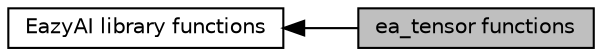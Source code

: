 digraph "ea_tensor functions"
{
  bgcolor="transparent";
  edge [fontname="Helvetica",fontsize="10",labelfontname="Helvetica",labelfontsize="10"];
  node [fontname="Helvetica",fontsize="10",shape=box];
  rankdir=LR;
  Node2 [label="EazyAI library functions",height=0.2,width=0.4,color="black",URL="$da/d24/group__eazyai-api-details.html",tooltip="Definition of functions in EazyAI library."];
  Node1 [label="ea_tensor functions",height=0.2,width=0.4,color="black", fillcolor="grey75", style="filled", fontcolor="black",tooltip="Definition of ea_tensor functions."];
  Node2->Node1 [shape=plaintext, dir="back", style="solid"];
}
